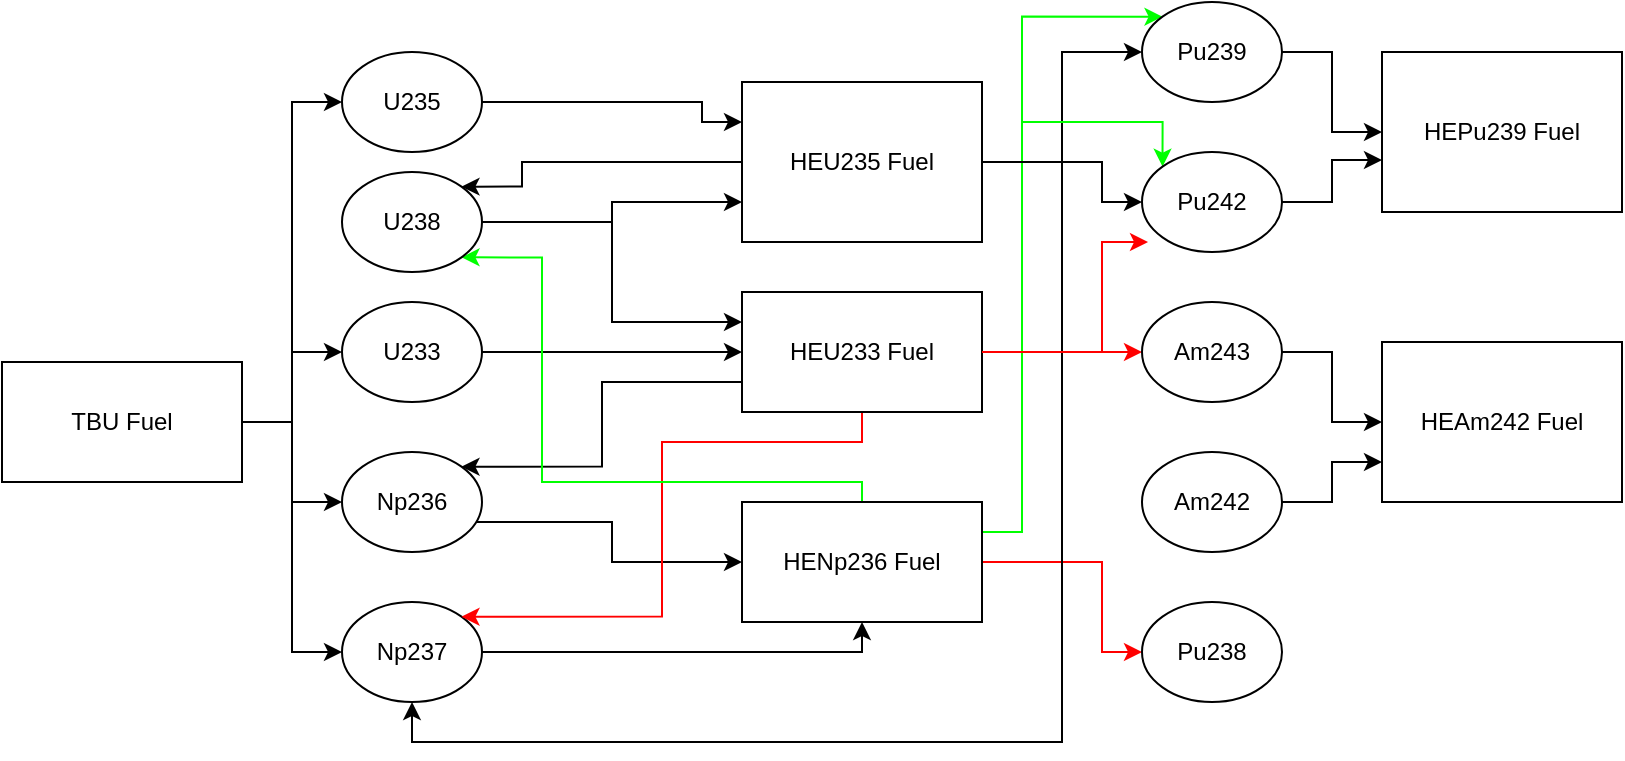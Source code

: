 <mxfile version="24.4.3" type="github">
  <diagram id="C1U3_uQqnXLnm0sO9N93" name="Page-1">
    <mxGraphModel dx="1740" dy="617" grid="1" gridSize="10" guides="1" tooltips="1" connect="1" arrows="1" fold="1" page="1" pageScale="1" pageWidth="827" pageHeight="1169" math="0" shadow="0">
      <root>
        <mxCell id="0" />
        <mxCell id="1" parent="0" />
        <mxCell id="ZLNaZwaS5NNvdA5LC722-11" style="edgeStyle=orthogonalEdgeStyle;rounded=0;orthogonalLoop=1;jettySize=auto;html=1;entryX=0;entryY=0.5;entryDx=0;entryDy=0;" parent="1" source="deMOmnE_-PH6Vk6PNPbs-46" target="ZLNaZwaS5NNvdA5LC722-10" edge="1">
          <mxGeometry relative="1" as="geometry" />
        </mxCell>
        <mxCell id="deMOmnE_-PH6Vk6PNPbs-46" value="U233" style="ellipse;whiteSpace=wrap;html=1;" parent="1" vertex="1">
          <mxGeometry x="-560" y="200" width="70" height="50" as="geometry" />
        </mxCell>
        <mxCell id="deMOmnE_-PH6Vk6PNPbs-51" style="edgeStyle=orthogonalEdgeStyle;rounded=0;orthogonalLoop=1;jettySize=auto;html=1;entryX=0;entryY=0.5;entryDx=0;entryDy=0;" parent="1" source="deMOmnE_-PH6Vk6PNPbs-50" target="deMOmnE_-PH6Vk6PNPbs-46" edge="1">
          <mxGeometry relative="1" as="geometry" />
        </mxCell>
        <mxCell id="ZLNaZwaS5NNvdA5LC722-2" style="edgeStyle=orthogonalEdgeStyle;rounded=0;orthogonalLoop=1;jettySize=auto;html=1;entryX=0;entryY=0.5;entryDx=0;entryDy=0;strokeColor=#000000;" parent="1" source="deMOmnE_-PH6Vk6PNPbs-50" target="ZLNaZwaS5NNvdA5LC722-1" edge="1">
          <mxGeometry relative="1" as="geometry" />
        </mxCell>
        <mxCell id="ZLNaZwaS5NNvdA5LC722-5" style="edgeStyle=orthogonalEdgeStyle;rounded=0;orthogonalLoop=1;jettySize=auto;html=1;entryX=0;entryY=0.5;entryDx=0;entryDy=0;" parent="1" source="deMOmnE_-PH6Vk6PNPbs-50" target="ZLNaZwaS5NNvdA5LC722-3" edge="1">
          <mxGeometry relative="1" as="geometry" />
        </mxCell>
        <mxCell id="ZLNaZwaS5NNvdA5LC722-6" style="edgeStyle=orthogonalEdgeStyle;rounded=0;orthogonalLoop=1;jettySize=auto;html=1;entryX=0;entryY=0.5;entryDx=0;entryDy=0;" parent="1" source="deMOmnE_-PH6Vk6PNPbs-50" target="ZLNaZwaS5NNvdA5LC722-4" edge="1">
          <mxGeometry relative="1" as="geometry" />
        </mxCell>
        <mxCell id="deMOmnE_-PH6Vk6PNPbs-50" value="TBU Fuel" style="rounded=0;whiteSpace=wrap;html=1;" parent="1" vertex="1">
          <mxGeometry x="-730" y="230" width="120" height="60" as="geometry" />
        </mxCell>
        <mxCell id="ZLNaZwaS5NNvdA5LC722-9" style="edgeStyle=orthogonalEdgeStyle;rounded=0;orthogonalLoop=1;jettySize=auto;html=1;entryX=0;entryY=0.25;entryDx=0;entryDy=0;strokeColor=#000000;" parent="1" source="ZLNaZwaS5NNvdA5LC722-1" target="ZLNaZwaS5NNvdA5LC722-7" edge="1">
          <mxGeometry relative="1" as="geometry">
            <Array as="points">
              <mxPoint x="-380" y="100" />
              <mxPoint x="-380" y="110" />
            </Array>
          </mxGeometry>
        </mxCell>
        <mxCell id="ZLNaZwaS5NNvdA5LC722-1" value="U235" style="ellipse;whiteSpace=wrap;html=1;" parent="1" vertex="1">
          <mxGeometry x="-560" y="75" width="70" height="50" as="geometry" />
        </mxCell>
        <mxCell id="ZLNaZwaS5NNvdA5LC722-13" style="edgeStyle=orthogonalEdgeStyle;rounded=0;orthogonalLoop=1;jettySize=auto;html=1;" parent="1" source="ZLNaZwaS5NNvdA5LC722-3" target="ZLNaZwaS5NNvdA5LC722-12" edge="1">
          <mxGeometry relative="1" as="geometry">
            <Array as="points">
              <mxPoint x="-425" y="310" />
              <mxPoint x="-425" y="330" />
            </Array>
          </mxGeometry>
        </mxCell>
        <mxCell id="ZLNaZwaS5NNvdA5LC722-3" value="Np236" style="ellipse;whiteSpace=wrap;html=1;" parent="1" vertex="1">
          <mxGeometry x="-560" y="275" width="70" height="50" as="geometry" />
        </mxCell>
        <mxCell id="ZLNaZwaS5NNvdA5LC722-15" style="edgeStyle=orthogonalEdgeStyle;rounded=0;orthogonalLoop=1;jettySize=auto;html=1;entryX=0.5;entryY=1;entryDx=0;entryDy=0;" parent="1" source="ZLNaZwaS5NNvdA5LC722-4" target="ZLNaZwaS5NNvdA5LC722-12" edge="1">
          <mxGeometry relative="1" as="geometry">
            <mxPoint x="-360" y="380" as="targetPoint" />
            <Array as="points">
              <mxPoint x="-300" y="375" />
            </Array>
          </mxGeometry>
        </mxCell>
        <mxCell id="ZLNaZwaS5NNvdA5LC722-4" value="Np237" style="ellipse;whiteSpace=wrap;html=1;" parent="1" vertex="1">
          <mxGeometry x="-560" y="350" width="70" height="50" as="geometry" />
        </mxCell>
        <mxCell id="ZLNaZwaS5NNvdA5LC722-19" style="edgeStyle=orthogonalEdgeStyle;rounded=0;orthogonalLoop=1;jettySize=auto;html=1;entryX=1;entryY=0;entryDx=0;entryDy=0;" parent="1" source="ZLNaZwaS5NNvdA5LC722-7" target="ZLNaZwaS5NNvdA5LC722-16" edge="1">
          <mxGeometry relative="1" as="geometry">
            <mxPoint x="-180" y="40" as="targetPoint" />
            <Array as="points">
              <mxPoint x="-470" y="130" />
              <mxPoint x="-470" y="142" />
            </Array>
          </mxGeometry>
        </mxCell>
        <mxCell id="ZLNaZwaS5NNvdA5LC722-23" style="edgeStyle=orthogonalEdgeStyle;rounded=0;orthogonalLoop=1;jettySize=auto;html=1;" parent="1" source="ZLNaZwaS5NNvdA5LC722-7" target="ZLNaZwaS5NNvdA5LC722-21" edge="1">
          <mxGeometry relative="1" as="geometry" />
        </mxCell>
        <mxCell id="ZLNaZwaS5NNvdA5LC722-24" style="edgeStyle=orthogonalEdgeStyle;rounded=0;orthogonalLoop=1;jettySize=auto;html=1;" parent="1" source="ZLNaZwaS5NNvdA5LC722-7" target="ZLNaZwaS5NNvdA5LC722-22" edge="1">
          <mxGeometry relative="1" as="geometry">
            <Array as="points">
              <mxPoint x="-180" y="130" />
              <mxPoint x="-180" y="150" />
            </Array>
          </mxGeometry>
        </mxCell>
        <mxCell id="ZLNaZwaS5NNvdA5LC722-7" value="HEU235 Fuel" style="rounded=0;whiteSpace=wrap;html=1;" parent="1" vertex="1">
          <mxGeometry x="-360" y="90" width="120" height="80" as="geometry" />
        </mxCell>
        <mxCell id="ZLNaZwaS5NNvdA5LC722-25" style="edgeStyle=orthogonalEdgeStyle;rounded=0;orthogonalLoop=1;jettySize=auto;html=1;entryX=1;entryY=0;entryDx=0;entryDy=0;" parent="1" source="ZLNaZwaS5NNvdA5LC722-10" target="ZLNaZwaS5NNvdA5LC722-3" edge="1">
          <mxGeometry relative="1" as="geometry">
            <Array as="points">
              <mxPoint x="-430" y="240" />
              <mxPoint x="-430" y="282" />
            </Array>
          </mxGeometry>
        </mxCell>
        <mxCell id="ZLNaZwaS5NNvdA5LC722-26" style="edgeStyle=orthogonalEdgeStyle;rounded=0;orthogonalLoop=1;jettySize=auto;html=1;entryX=1;entryY=0;entryDx=0;entryDy=0;strokeColor=#FF0000;" parent="1" source="ZLNaZwaS5NNvdA5LC722-10" target="ZLNaZwaS5NNvdA5LC722-4" edge="1">
          <mxGeometry relative="1" as="geometry">
            <Array as="points">
              <mxPoint x="-300" y="270" />
              <mxPoint x="-400" y="270" />
              <mxPoint x="-400" y="357" />
            </Array>
          </mxGeometry>
        </mxCell>
        <mxCell id="ZLNaZwaS5NNvdA5LC722-29" style="edgeStyle=orthogonalEdgeStyle;rounded=0;orthogonalLoop=1;jettySize=auto;html=1;entryX=0;entryY=0.5;entryDx=0;entryDy=0;strokeColor=#FF0000;" parent="1" source="ZLNaZwaS5NNvdA5LC722-10" target="ZLNaZwaS5NNvdA5LC722-28" edge="1">
          <mxGeometry relative="1" as="geometry" />
        </mxCell>
        <mxCell id="ZLNaZwaS5NNvdA5LC722-10" value="HEU233 Fuel" style="rounded=0;whiteSpace=wrap;html=1;" parent="1" vertex="1">
          <mxGeometry x="-360" y="195" width="120" height="60" as="geometry" />
        </mxCell>
        <mxCell id="ZLNaZwaS5NNvdA5LC722-30" style="edgeStyle=orthogonalEdgeStyle;rounded=0;orthogonalLoop=1;jettySize=auto;html=1;entryX=1;entryY=1;entryDx=0;entryDy=0;strokeColor=#00FF00;" parent="1" source="ZLNaZwaS5NNvdA5LC722-12" target="ZLNaZwaS5NNvdA5LC722-16" edge="1">
          <mxGeometry relative="1" as="geometry">
            <Array as="points">
              <mxPoint x="-300" y="290" />
              <mxPoint x="-460" y="290" />
              <mxPoint x="-460" y="178" />
            </Array>
          </mxGeometry>
        </mxCell>
        <mxCell id="ZLNaZwaS5NNvdA5LC722-34" style="edgeStyle=orthogonalEdgeStyle;rounded=0;orthogonalLoop=1;jettySize=auto;html=1;strokeColor=#FF0000;entryX=0;entryY=0.5;entryDx=0;entryDy=0;" parent="1" source="ZLNaZwaS5NNvdA5LC722-12" target="ZLNaZwaS5NNvdA5LC722-33" edge="1">
          <mxGeometry relative="1" as="geometry">
            <Array as="points">
              <mxPoint x="-180" y="330" />
              <mxPoint x="-180" y="375" />
            </Array>
          </mxGeometry>
        </mxCell>
        <mxCell id="ZLNaZwaS5NNvdA5LC722-35" style="edgeStyle=orthogonalEdgeStyle;rounded=0;orthogonalLoop=1;jettySize=auto;html=1;strokeColor=#00FF00;exitX=1;exitY=0.25;exitDx=0;exitDy=0;entryX=0;entryY=0;entryDx=0;entryDy=0;" parent="1" source="ZLNaZwaS5NNvdA5LC722-12" target="ZLNaZwaS5NNvdA5LC722-21" edge="1">
          <mxGeometry relative="1" as="geometry">
            <mxPoint x="-140" y="20" as="targetPoint" />
            <Array as="points">
              <mxPoint x="-220" y="315" />
              <mxPoint x="-220" y="57" />
            </Array>
          </mxGeometry>
        </mxCell>
        <mxCell id="ZLNaZwaS5NNvdA5LC722-37" style="edgeStyle=orthogonalEdgeStyle;rounded=0;orthogonalLoop=1;jettySize=auto;html=1;entryX=0;entryY=0;entryDx=0;entryDy=0;exitX=1;exitY=0.25;exitDx=0;exitDy=0;strokeColor=#00FF00;" parent="1" source="ZLNaZwaS5NNvdA5LC722-12" target="ZLNaZwaS5NNvdA5LC722-22" edge="1">
          <mxGeometry relative="1" as="geometry">
            <Array as="points">
              <mxPoint x="-220" y="315" />
              <mxPoint x="-220" y="110" />
              <mxPoint x="-150" y="110" />
            </Array>
          </mxGeometry>
        </mxCell>
        <mxCell id="ZLNaZwaS5NNvdA5LC722-12" value="HENp236 Fuel" style="rounded=0;whiteSpace=wrap;html=1;" parent="1" vertex="1">
          <mxGeometry x="-360" y="300" width="120" height="60" as="geometry" />
        </mxCell>
        <mxCell id="ZLNaZwaS5NNvdA5LC722-17" style="edgeStyle=orthogonalEdgeStyle;rounded=0;orthogonalLoop=1;jettySize=auto;html=1;entryX=0;entryY=0.75;entryDx=0;entryDy=0;exitX=1;exitY=0.5;exitDx=0;exitDy=0;" parent="1" source="ZLNaZwaS5NNvdA5LC722-16" target="ZLNaZwaS5NNvdA5LC722-7" edge="1">
          <mxGeometry relative="1" as="geometry">
            <mxPoint x="-480" y="120" as="sourcePoint" />
            <Array as="points">
              <mxPoint x="-425" y="160" />
              <mxPoint x="-425" y="150" />
            </Array>
          </mxGeometry>
        </mxCell>
        <mxCell id="ZLNaZwaS5NNvdA5LC722-18" style="edgeStyle=orthogonalEdgeStyle;rounded=0;orthogonalLoop=1;jettySize=auto;html=1;entryX=0;entryY=0.25;entryDx=0;entryDy=0;" parent="1" source="ZLNaZwaS5NNvdA5LC722-16" target="ZLNaZwaS5NNvdA5LC722-10" edge="1">
          <mxGeometry relative="1" as="geometry" />
        </mxCell>
        <mxCell id="ZLNaZwaS5NNvdA5LC722-16" value="U238" style="ellipse;whiteSpace=wrap;html=1;" parent="1" vertex="1">
          <mxGeometry x="-560" y="135" width="70" height="50" as="geometry" />
        </mxCell>
        <mxCell id="ZLNaZwaS5NNvdA5LC722-20" style="edgeStyle=orthogonalEdgeStyle;rounded=0;orthogonalLoop=1;jettySize=auto;html=1;entryX=0.5;entryY=1;entryDx=0;entryDy=0;" parent="1" source="ZLNaZwaS5NNvdA5LC722-7" target="ZLNaZwaS5NNvdA5LC722-4" edge="1">
          <mxGeometry relative="1" as="geometry">
            <Array as="points">
              <mxPoint x="-200" y="130" />
              <mxPoint x="-200" y="420" />
              <mxPoint x="-525" y="420" />
            </Array>
          </mxGeometry>
        </mxCell>
        <mxCell id="GM8AVMIDOcVa6n9h0wSg-4" style="edgeStyle=orthogonalEdgeStyle;rounded=0;orthogonalLoop=1;jettySize=auto;html=1;" edge="1" parent="1" source="ZLNaZwaS5NNvdA5LC722-21" target="GM8AVMIDOcVa6n9h0wSg-3">
          <mxGeometry relative="1" as="geometry" />
        </mxCell>
        <mxCell id="ZLNaZwaS5NNvdA5LC722-21" value="Pu239" style="ellipse;whiteSpace=wrap;html=1;" parent="1" vertex="1">
          <mxGeometry x="-160" y="50" width="70" height="50" as="geometry" />
        </mxCell>
        <mxCell id="ZLNaZwaS5NNvdA5LC722-22" value="Pu242" style="ellipse;whiteSpace=wrap;html=1;" parent="1" vertex="1">
          <mxGeometry x="-160" y="125" width="70" height="50" as="geometry" />
        </mxCell>
        <mxCell id="ZLNaZwaS5NNvdA5LC722-27" style="edgeStyle=orthogonalEdgeStyle;rounded=0;orthogonalLoop=1;jettySize=auto;html=1;entryX=0.043;entryY=0.9;entryDx=0;entryDy=0;entryPerimeter=0;exitX=1;exitY=0.5;exitDx=0;exitDy=0;strokeColor=#FF0000;" parent="1" source="ZLNaZwaS5NNvdA5LC722-10" target="ZLNaZwaS5NNvdA5LC722-22" edge="1">
          <mxGeometry relative="1" as="geometry">
            <mxPoint x="-230" y="210" as="sourcePoint" />
            <Array as="points">
              <mxPoint x="-180" y="225" />
              <mxPoint x="-180" y="170" />
            </Array>
          </mxGeometry>
        </mxCell>
        <mxCell id="GM8AVMIDOcVa6n9h0wSg-8" style="edgeStyle=orthogonalEdgeStyle;rounded=0;orthogonalLoop=1;jettySize=auto;html=1;" edge="1" parent="1" source="ZLNaZwaS5NNvdA5LC722-28" target="GM8AVMIDOcVa6n9h0wSg-7">
          <mxGeometry relative="1" as="geometry" />
        </mxCell>
        <mxCell id="ZLNaZwaS5NNvdA5LC722-28" value="Am243" style="ellipse;whiteSpace=wrap;html=1;" parent="1" vertex="1">
          <mxGeometry x="-160" y="200" width="70" height="50" as="geometry" />
        </mxCell>
        <mxCell id="ZLNaZwaS5NNvdA5LC722-33" value="Pu238" style="ellipse;whiteSpace=wrap;html=1;" parent="1" vertex="1">
          <mxGeometry x="-160" y="350" width="70" height="50" as="geometry" />
        </mxCell>
        <mxCell id="GM8AVMIDOcVa6n9h0wSg-3" value="HEPu239 Fuel" style="rounded=0;whiteSpace=wrap;html=1;" vertex="1" parent="1">
          <mxGeometry x="-40" y="75" width="120" height="80" as="geometry" />
        </mxCell>
        <mxCell id="GM8AVMIDOcVa6n9h0wSg-5" style="edgeStyle=orthogonalEdgeStyle;rounded=0;orthogonalLoop=1;jettySize=auto;html=1;entryX=0;entryY=0.675;entryDx=0;entryDy=0;entryPerimeter=0;" edge="1" parent="1" source="ZLNaZwaS5NNvdA5LC722-22" target="GM8AVMIDOcVa6n9h0wSg-3">
          <mxGeometry relative="1" as="geometry" />
        </mxCell>
        <mxCell id="GM8AVMIDOcVa6n9h0wSg-9" style="edgeStyle=orthogonalEdgeStyle;rounded=0;orthogonalLoop=1;jettySize=auto;html=1;entryX=0;entryY=0.75;entryDx=0;entryDy=0;" edge="1" parent="1" source="GM8AVMIDOcVa6n9h0wSg-6" target="GM8AVMIDOcVa6n9h0wSg-7">
          <mxGeometry relative="1" as="geometry" />
        </mxCell>
        <mxCell id="GM8AVMIDOcVa6n9h0wSg-6" value="Am242" style="ellipse;whiteSpace=wrap;html=1;" vertex="1" parent="1">
          <mxGeometry x="-160" y="275" width="70" height="50" as="geometry" />
        </mxCell>
        <mxCell id="GM8AVMIDOcVa6n9h0wSg-7" value="HEAm242 Fuel" style="rounded=0;whiteSpace=wrap;html=1;" vertex="1" parent="1">
          <mxGeometry x="-40" y="220" width="120" height="80" as="geometry" />
        </mxCell>
      </root>
    </mxGraphModel>
  </diagram>
</mxfile>
